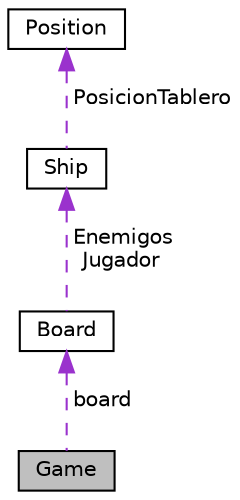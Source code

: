 digraph "Game"
{
  edge [fontname="Helvetica",fontsize="10",labelfontname="Helvetica",labelfontsize="10"];
  node [fontname="Helvetica",fontsize="10",shape=record];
  Node1 [label="Game",height=0.2,width=0.4,color="black", fillcolor="grey75", style="filled", fontcolor="black"];
  Node2 -> Node1 [dir="back",color="darkorchid3",fontsize="10",style="dashed",label=" board" ,fontname="Helvetica"];
  Node2 [label="Board",height=0.2,width=0.4,color="black", fillcolor="white", style="filled",URL="$struct_board.html"];
  Node3 -> Node2 [dir="back",color="darkorchid3",fontsize="10",style="dashed",label=" Enemigos\nJugador" ,fontname="Helvetica"];
  Node3 [label="Ship",height=0.2,width=0.4,color="black", fillcolor="white", style="filled",URL="$struct_ship.html"];
  Node4 -> Node3 [dir="back",color="darkorchid3",fontsize="10",style="dashed",label=" PosicionTablero" ,fontname="Helvetica"];
  Node4 [label="Position",height=0.2,width=0.4,color="black", fillcolor="white", style="filled",URL="$struct_position.html"];
}

